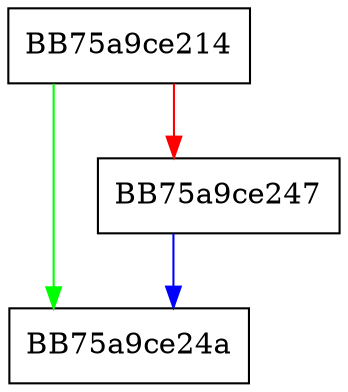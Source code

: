 digraph _get_string_from_blob {
  node [shape="box"];
  graph [splines=ortho];
  BB75a9ce214 -> BB75a9ce24a [color="green"];
  BB75a9ce214 -> BB75a9ce247 [color="red"];
  BB75a9ce247 -> BB75a9ce24a [color="blue"];
}